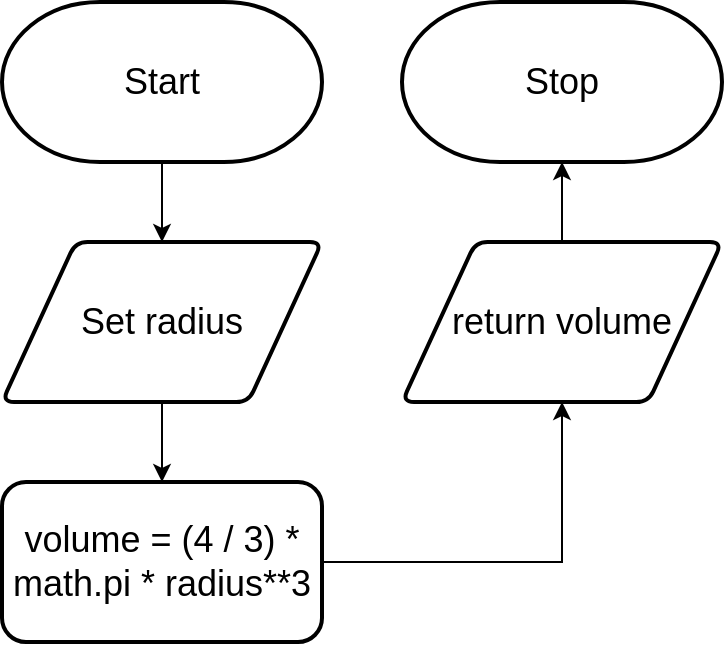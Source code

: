 <mxfile>
    <diagram id="A_tYOe9iZ1WcpGx81PBD" name="Page-1">
        <mxGraphModel dx="899" dy="1750" grid="1" gridSize="10" guides="1" tooltips="1" connect="1" arrows="1" fold="1" page="1" pageScale="1" pageWidth="827" pageHeight="1169" math="0" shadow="0">
            <root>
                <mxCell id="0"/>
                <mxCell id="1" parent="0"/>
                <mxCell id="24" value="&lt;font style=&quot;font-size: 18px&quot;&gt;Start&lt;/font&gt;" style="strokeWidth=2;html=1;shape=mxgraph.flowchart.terminator;whiteSpace=wrap;" parent="1" vertex="1">
                    <mxGeometry x="40" width="160" height="80" as="geometry"/>
                </mxCell>
                <mxCell id="25" value="&lt;font style=&quot;font-size: 18px&quot;&gt;Stop&lt;/font&gt;" style="strokeWidth=2;html=1;shape=mxgraph.flowchart.terminator;whiteSpace=wrap;" parent="1" vertex="1">
                    <mxGeometry x="240" width="160" height="80" as="geometry"/>
                </mxCell>
                <mxCell id="59" style="edgeStyle=none;html=1;entryX=0.5;entryY=1;entryDx=0;entryDy=0;entryPerimeter=0;fontFamily=Helvetica;fontSize=15;fontColor=default;" parent="1" source="47" target="25" edge="1">
                    <mxGeometry relative="1" as="geometry"/>
                </mxCell>
                <mxCell id="47" value="return volume" style="shape=parallelogram;html=1;strokeWidth=2;perimeter=parallelogramPerimeter;whiteSpace=wrap;rounded=1;arcSize=12;size=0.23;fontSize=18;" parent="1" vertex="1">
                    <mxGeometry x="240" y="120" width="160" height="80" as="geometry"/>
                </mxCell>
                <mxCell id="90" style="edgeStyle=none;html=1;entryX=0.5;entryY=0;entryDx=0;entryDy=0;" parent="1" edge="1">
                    <mxGeometry relative="1" as="geometry">
                        <mxPoint x="120" y="80" as="sourcePoint"/>
                        <mxPoint x="120.0" y="120" as="targetPoint"/>
                    </mxGeometry>
                </mxCell>
                <mxCell id="207" style="edgeStyle=orthogonalEdgeStyle;html=1;entryX=0.5;entryY=1;entryDx=0;entryDy=0;rounded=0;" edge="1" parent="1" source="180" target="47">
                    <mxGeometry relative="1" as="geometry"/>
                </mxCell>
                <mxCell id="180" value="volume = (4 / 3) * math.pi * radius**3" style="rounded=1;whiteSpace=wrap;html=1;strokeWidth=2;fontSize=18;" parent="1" vertex="1">
                    <mxGeometry x="40" y="240" width="160" height="80" as="geometry"/>
                </mxCell>
                <mxCell id="184" style="edgeStyle=none;html=1;entryX=0.5;entryY=0;entryDx=0;entryDy=0;fontSize=13;" parent="1" source="182" edge="1">
                    <mxGeometry relative="1" as="geometry">
                        <mxPoint x="120" y="240" as="targetPoint"/>
                    </mxGeometry>
                </mxCell>
                <mxCell id="182" value="Set radius" style="shape=parallelogram;html=1;strokeWidth=2;perimeter=parallelogramPerimeter;whiteSpace=wrap;rounded=1;arcSize=12;size=0.23;fontSize=18;" parent="1" vertex="1">
                    <mxGeometry x="40" y="120" width="160" height="80" as="geometry"/>
                </mxCell>
            </root>
        </mxGraphModel>
    </diagram>
</mxfile>